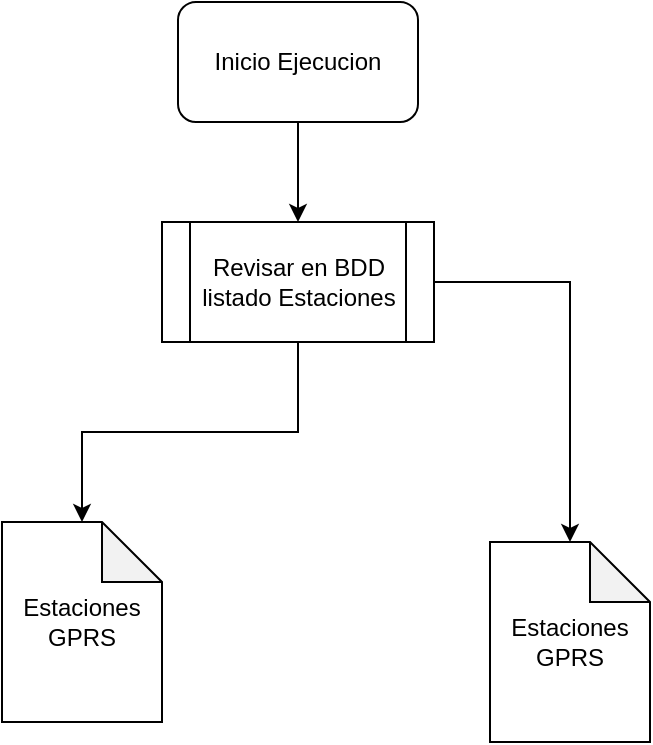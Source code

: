 <mxfile version="21.0.2" type="github">
  <diagram name="Página-1" id="7EErDG-B6mHVBwSj4Opk">
    <mxGraphModel dx="1372" dy="794" grid="1" gridSize="10" guides="1" tooltips="1" connect="1" arrows="1" fold="1" page="1" pageScale="1" pageWidth="827" pageHeight="1169" math="0" shadow="0">
      <root>
        <mxCell id="0" />
        <mxCell id="1" parent="0" />
        <mxCell id="47qvHuTPxpaRcjEA9GF4-6" style="edgeStyle=orthogonalEdgeStyle;rounded=0;orthogonalLoop=1;jettySize=auto;html=1;" edge="1" parent="1" source="47qvHuTPxpaRcjEA9GF4-2" target="47qvHuTPxpaRcjEA9GF4-3">
          <mxGeometry relative="1" as="geometry" />
        </mxCell>
        <mxCell id="47qvHuTPxpaRcjEA9GF4-2" value="&lt;div&gt;Inicio Ejecucion&lt;/div&gt;" style="rounded=1;whiteSpace=wrap;html=1;" vertex="1" parent="1">
          <mxGeometry x="354" y="60" width="120" height="60" as="geometry" />
        </mxCell>
        <mxCell id="47qvHuTPxpaRcjEA9GF4-12" value="" style="edgeStyle=orthogonalEdgeStyle;rounded=0;orthogonalLoop=1;jettySize=auto;html=1;" edge="1" parent="1" source="47qvHuTPxpaRcjEA9GF4-3" target="47qvHuTPxpaRcjEA9GF4-15">
          <mxGeometry relative="1" as="geometry">
            <mxPoint x="414" y="310" as="targetPoint" />
          </mxGeometry>
        </mxCell>
        <mxCell id="47qvHuTPxpaRcjEA9GF4-19" style="edgeStyle=orthogonalEdgeStyle;rounded=0;orthogonalLoop=1;jettySize=auto;html=1;entryX=0.5;entryY=0;entryDx=0;entryDy=0;entryPerimeter=0;" edge="1" parent="1" source="47qvHuTPxpaRcjEA9GF4-3" target="47qvHuTPxpaRcjEA9GF4-18">
          <mxGeometry relative="1" as="geometry" />
        </mxCell>
        <mxCell id="47qvHuTPxpaRcjEA9GF4-3" value="&lt;div&gt;Revisar en BDD&lt;/div&gt;&lt;div&gt;listado Estaciones&lt;br&gt;&lt;/div&gt;" style="shape=process;whiteSpace=wrap;html=1;backgroundOutline=1;" vertex="1" parent="1">
          <mxGeometry x="346" y="170" width="136" height="60" as="geometry" />
        </mxCell>
        <mxCell id="47qvHuTPxpaRcjEA9GF4-15" value="Estaciones GPRS" style="shape=note;whiteSpace=wrap;html=1;backgroundOutline=1;darkOpacity=0.05;" vertex="1" parent="1">
          <mxGeometry x="266" y="320" width="80" height="100" as="geometry" />
        </mxCell>
        <mxCell id="47qvHuTPxpaRcjEA9GF4-18" value="Estaciones GPRS" style="shape=note;whiteSpace=wrap;html=1;backgroundOutline=1;darkOpacity=0.05;" vertex="1" parent="1">
          <mxGeometry x="510" y="330" width="80" height="100" as="geometry" />
        </mxCell>
      </root>
    </mxGraphModel>
  </diagram>
</mxfile>
